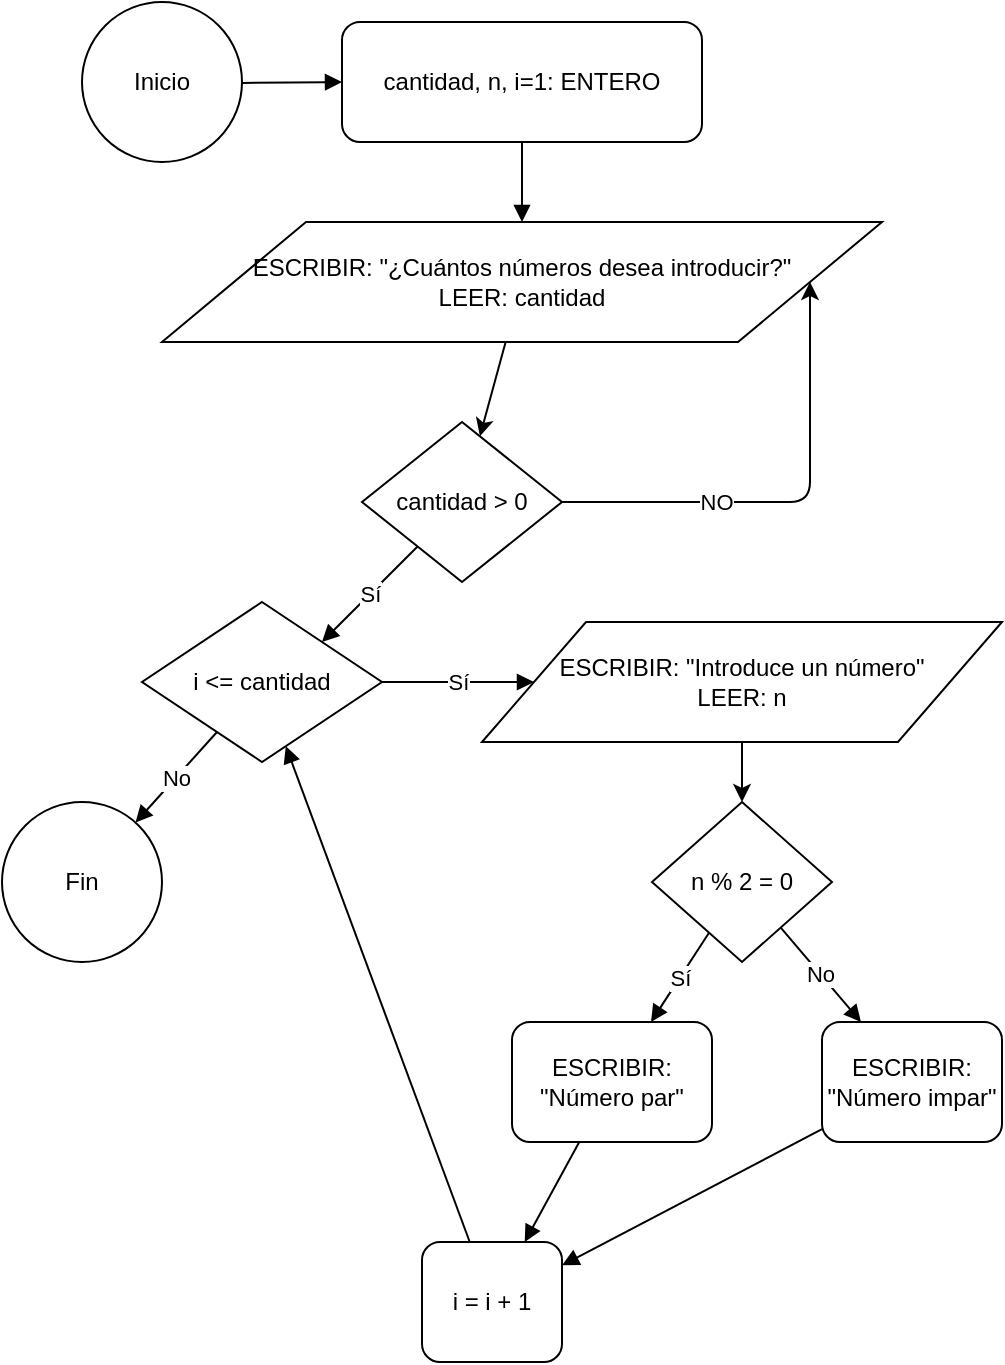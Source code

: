 <mxfile>
    <diagram id="par_impar_numeros" name="Par o Impar">
        <mxGraphModel dx="1249" dy="799" grid="1" gridSize="10" guides="1" tooltips="1" connect="1" arrows="1" fold="1" page="1" pageScale="1" pageWidth="850" pageHeight="1100" math="0" shadow="0">
            <root>
                <mxCell id="0"/>
                <mxCell id="1" parent="0"/>
                <mxCell id="2" value="Inicio" style="ellipse;whiteSpace=wrap;html=1;aspect=fixed;" parent="1" vertex="1">
                    <mxGeometry x="110" y="40" width="80" height="80" as="geometry"/>
                </mxCell>
                <mxCell id="3" value="cantidad, n, i=1: ENTERO" style="rounded=1;whiteSpace=wrap;html=1;" parent="1" vertex="1">
                    <mxGeometry x="240" y="50" width="180" height="60" as="geometry"/>
                </mxCell>
                <mxCell id="30" value="" style="edgeStyle=none;html=1;" edge="1" parent="1" source="4" target="6">
                    <mxGeometry relative="1" as="geometry"/>
                </mxCell>
                <mxCell id="4" value="ESCRIBIR: &quot;¿Cuántos números desea introducir?&quot;&lt;br&gt;LEER: cantidad" style="shape=parallelogram;perimeter=parallelogramPerimeter;whiteSpace=wrap;html=1;" parent="1" vertex="1">
                    <mxGeometry x="150" y="150" width="360" height="60" as="geometry"/>
                </mxCell>
                <mxCell id="33" style="edgeStyle=none;html=1;entryX=1;entryY=0.5;entryDx=0;entryDy=0;exitX=1;exitY=0.5;exitDx=0;exitDy=0;" edge="1" parent="1" source="6" target="4">
                    <mxGeometry relative="1" as="geometry">
                        <mxPoint x="600" y="300" as="targetPoint"/>
                        <Array as="points">
                            <mxPoint x="474" y="290"/>
                        </Array>
                    </mxGeometry>
                </mxCell>
                <mxCell id="34" value="NO" style="edgeLabel;html=1;align=center;verticalAlign=middle;resizable=0;points=[];" vertex="1" connectable="0" parent="33">
                    <mxGeometry x="-0.34" y="3" relative="1" as="geometry">
                        <mxPoint y="3" as="offset"/>
                    </mxGeometry>
                </mxCell>
                <mxCell id="6" value="cantidad &amp;gt; 0" style="rhombus;whiteSpace=wrap;html=1;" parent="1" vertex="1">
                    <mxGeometry x="250" y="250" width="100" height="80" as="geometry"/>
                </mxCell>
                <mxCell id="7" value="i &amp;lt;= cantidad" style="rhombus;whiteSpace=wrap;html=1;" parent="1" vertex="1">
                    <mxGeometry x="140" y="340" width="120" height="80" as="geometry"/>
                </mxCell>
                <mxCell id="35" value="" style="edgeStyle=none;html=1;" edge="1" parent="1" source="8" target="10">
                    <mxGeometry relative="1" as="geometry"/>
                </mxCell>
                <mxCell id="8" value="ESCRIBIR: &quot;Introduce un número&quot;&lt;br&gt;LEER: n" style="shape=parallelogram;perimeter=parallelogramPerimeter;whiteSpace=wrap;html=1;" parent="1" vertex="1">
                    <mxGeometry x="310" y="350" width="260" height="60" as="geometry"/>
                </mxCell>
                <mxCell id="10" value="n % 2 = 0" style="rhombus;whiteSpace=wrap;html=1;" parent="1" vertex="1">
                    <mxGeometry x="395" y="440" width="90" height="80" as="geometry"/>
                </mxCell>
                <mxCell id="11" value="ESCRIBIR: &quot;Número par&quot;" style="rounded=1;whiteSpace=wrap;html=1;" parent="1" vertex="1">
                    <mxGeometry x="325" y="550" width="100" height="60" as="geometry"/>
                </mxCell>
                <mxCell id="12" value="ESCRIBIR: &quot;Número impar&quot;" style="rounded=1;whiteSpace=wrap;html=1;" parent="1" vertex="1">
                    <mxGeometry x="480" y="550" width="90" height="60" as="geometry"/>
                </mxCell>
                <mxCell id="13" value="i = i + 1" style="rounded=1;whiteSpace=wrap;html=1;" parent="1" vertex="1">
                    <mxGeometry x="280" y="660" width="70" height="60" as="geometry"/>
                </mxCell>
                <mxCell id="14" value="Fin" style="ellipse;whiteSpace=wrap;html=1;aspect=fixed;" parent="1" vertex="1">
                    <mxGeometry x="70" y="440" width="80" height="80" as="geometry"/>
                </mxCell>
                <mxCell id="15" value="" style="endArrow=block;rounded=1;html=1;" parent="1" source="2" target="3" edge="1">
                    <mxGeometry relative="1" as="geometry"/>
                </mxCell>
                <mxCell id="16" value="" style="endArrow=block;rounded=1;html=1;" parent="1" source="3" target="4" edge="1">
                    <mxGeometry relative="1" as="geometry"/>
                </mxCell>
                <mxCell id="19" value="Sí" style="endArrow=block;rounded=1;html=1;entryX=1;entryY=0;entryDx=0;entryDy=0;" parent="1" source="6" target="7" edge="1">
                    <mxGeometry relative="1" as="geometry">
                        <mxPoint x="230" y="480" as="targetPoint"/>
                    </mxGeometry>
                </mxCell>
                <mxCell id="21" value="Sí" style="endArrow=block;rounded=1;html=1;" parent="1" source="7" target="8" edge="1">
                    <mxGeometry relative="1" as="geometry"/>
                </mxCell>
                <mxCell id="22" value="No" style="endArrow=block;rounded=1;html=1;" parent="1" source="7" target="14" edge="1">
                    <mxGeometry relative="1" as="geometry"/>
                </mxCell>
                <mxCell id="25" value="Sí" style="endArrow=block;rounded=1;html=1;" parent="1" source="10" target="11" edge="1">
                    <mxGeometry relative="1" as="geometry"/>
                </mxCell>
                <mxCell id="26" value="No" style="endArrow=block;rounded=1;html=1;" parent="1" source="10" target="12" edge="1">
                    <mxGeometry relative="1" as="geometry"/>
                </mxCell>
                <mxCell id="27" value="" style="endArrow=block;rounded=1;html=1;" parent="1" source="11" target="13" edge="1">
                    <mxGeometry relative="1" as="geometry"/>
                </mxCell>
                <mxCell id="28" value="" style="endArrow=block;rounded=1;html=1;" parent="1" source="12" target="13" edge="1">
                    <mxGeometry relative="1" as="geometry"/>
                </mxCell>
                <mxCell id="29" value="" style="endArrow=block;rounded=1;html=1;" parent="1" source="13" target="7" edge="1">
                    <mxGeometry relative="1" as="geometry"/>
                </mxCell>
            </root>
        </mxGraphModel>
    </diagram>
</mxfile>